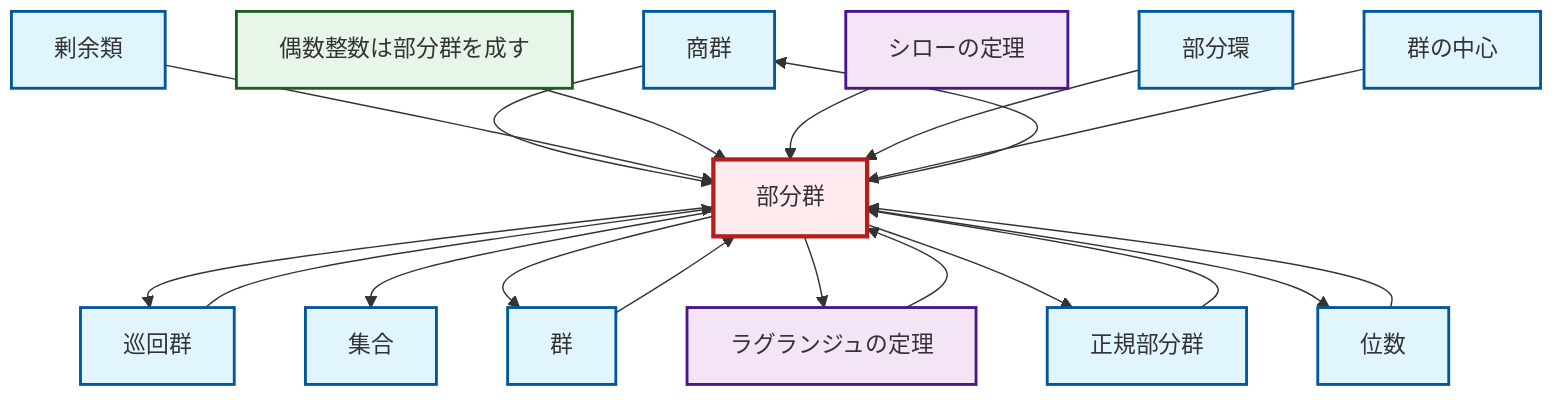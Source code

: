graph TD
    classDef definition fill:#e1f5fe,stroke:#01579b,stroke-width:2px
    classDef theorem fill:#f3e5f5,stroke:#4a148c,stroke-width:2px
    classDef axiom fill:#fff3e0,stroke:#e65100,stroke-width:2px
    classDef example fill:#e8f5e9,stroke:#1b5e20,stroke-width:2px
    classDef current fill:#ffebee,stroke:#b71c1c,stroke-width:3px
    def-quotient-group["商群"]:::definition
    def-subgroup["部分群"]:::definition
    thm-lagrange["ラグランジュの定理"]:::theorem
    def-cyclic-group["巡回群"]:::definition
    def-normal-subgroup["正規部分群"]:::definition
    def-coset["剰余類"]:::definition
    def-order["位数"]:::definition
    def-set["集合"]:::definition
    ex-even-integers-subgroup["偶数整数は部分群を成す"]:::example
    def-center-of-group["群の中心"]:::definition
    def-group["群"]:::definition
    thm-sylow["シローの定理"]:::theorem
    def-subring["部分環"]:::definition
    thm-lagrange --> def-subgroup
    def-quotient-group --> def-subgroup
    def-group --> def-subgroup
    def-order --> def-subgroup
    def-coset --> def-subgroup
    ex-even-integers-subgroup --> def-subgroup
    def-cyclic-group --> def-subgroup
    thm-sylow --> def-subgroup
    def-subgroup --> def-cyclic-group
    def-normal-subgroup --> def-subgroup
    def-subring --> def-subgroup
    def-subgroup --> def-set
    def-subgroup --> def-group
    def-subgroup --> def-quotient-group
    def-subgroup --> thm-lagrange
    def-subgroup --> def-normal-subgroup
    def-subgroup --> def-order
    def-center-of-group --> def-subgroup
    class def-subgroup current